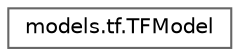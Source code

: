 digraph "Graphical Class Hierarchy"
{
 // LATEX_PDF_SIZE
  bgcolor="transparent";
  edge [fontname=Helvetica,fontsize=10,labelfontname=Helvetica,labelfontsize=10];
  node [fontname=Helvetica,fontsize=10,shape=box,height=0.2,width=0.4];
  rankdir="LR";
  Node0 [id="Node000000",label="models.tf.TFModel",height=0.2,width=0.4,color="grey40", fillcolor="white", style="filled",URL="$classmodels_1_1tf_1_1_t_f_model.html",tooltip=" "];
}
